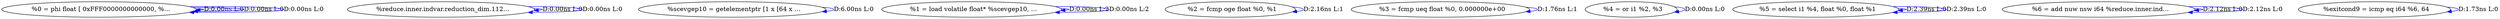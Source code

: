 digraph {
Node0x2f3f390[label="  %0 = phi float [ 0xFFF0000000000000, %..."];
Node0x2f3f390 -> Node0x2f3f390[label="D:0.00ns L:0",color=blue];
Node0x2f3f390 -> Node0x2f3f390[label="D:0.00ns L:0",color=blue];
Node0x2f3f390 -> Node0x2f3f390[label="D:0.00ns L:0",color=blue];
Node0x2f3f4d0[label="  %reduce.inner.indvar.reduction_dim.112..."];
Node0x2f3f4d0 -> Node0x2f3f4d0[label="D:0.00ns L:0",color=blue];
Node0x2f3f4d0 -> Node0x2f3f4d0[label="D:0.00ns L:0",color=blue];
Node0x2f3f5b0[label="  %scevgep10 = getelementptr [1 x [64 x ..."];
Node0x2f3f5b0 -> Node0x2f3f5b0[label="D:6.00ns L:0",color=blue];
Node0x2f3f710[label="  %1 = load volatile float* %scevgep10, ..."];
Node0x2f3f710 -> Node0x2f3f710[label="D:0.00ns L:2",color=blue];
Node0x2f3f710 -> Node0x2f3f710[label="D:0.00ns L:2",color=blue];
Node0x2f3f820[label="  %2 = fcmp oge float %0, %1"];
Node0x2f3f820 -> Node0x2f3f820[label="D:2.16ns L:1",color=blue];
Node0x2f3f9e0[label="  %3 = fcmp ueq float %0, 0.000000e+00"];
Node0x2f3f9e0 -> Node0x2f3f9e0[label="D:1.76ns L:1",color=blue];
Node0x2f3fac0[label="  %4 = or i1 %2, %3"];
Node0x2f3fac0 -> Node0x2f3fac0[label="D:0.00ns L:0",color=blue];
Node0x2f3fba0[label="  %5 = select i1 %4, float %0, float %1"];
Node0x2f3fba0 -> Node0x2f3fba0[label="D:2.39ns L:0",color=blue];
Node0x2f3fba0 -> Node0x2f3fba0[label="D:2.39ns L:0",color=blue];
Node0x2f3fcb0[label="  %6 = add nuw nsw i64 %reduce.inner.ind..."];
Node0x2f3fcb0 -> Node0x2f3fcb0[label="D:2.12ns L:0",color=blue];
Node0x2f3fcb0 -> Node0x2f3fcb0[label="D:2.12ns L:0",color=blue];
Node0x2f3fd90[label="  %exitcond9 = icmp eq i64 %6, 64"];
Node0x2f3fd90 -> Node0x2f3fd90[label="D:1.73ns L:0",color=blue];
}
